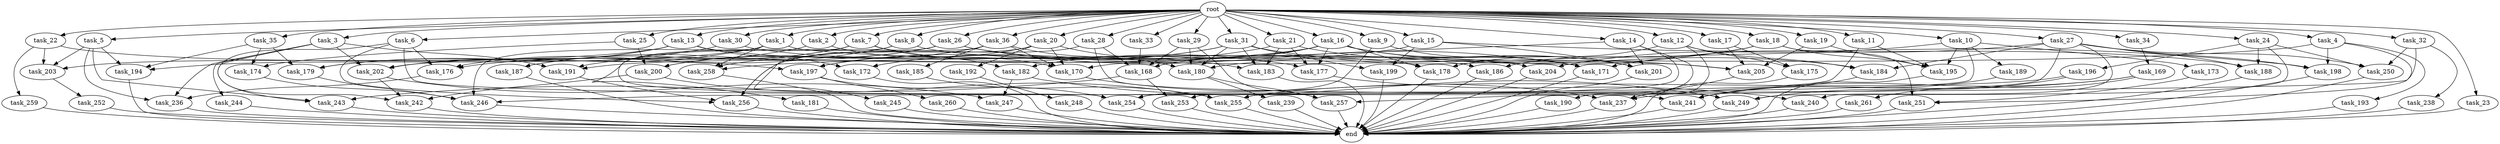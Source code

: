 digraph G {
  task_8 [size="102.400000"];
  task_239 [size="3435973836.800000"];
  task_173 [size="69578470195.199997"];
  task_189 [size="69578470195.199997"];
  task_17 [size="102.400000"];
  task_261 [size="3435973836.800000"];
  task_204 [size="73014444032.000000"];
  task_242 [size="82463372083.200012"];
  task_35 [size="102.400000"];
  task_26 [size="102.400000"];
  task_15 [size="102.400000"];
  task_252 [size="69578470195.199997"];
  task_251 [size="53257594470.400002"];
  task_205 [size="107374182400.000000"];
  task_255 [size="117682103910.400009"];
  task_33 [size="102.400000"];
  task_186 [size="49821620633.600006"];
  task_181 [size="3435973836.800000"];
  task_241 [size="121118077747.200012"];
  task_176 [size="97066260889.600006"];
  task_13 [size="102.400000"];
  task_22 [size="102.400000"];
  task_5 [size="102.400000"];
  task_36 [size="102.400000"];
  task_200 [size="103079215104.000000"];
  task_201 [size="102220221644.800003"];
  task_6 [size="102.400000"];
  task_7 [size="102.400000"];
  task_240 [size="11166914969.600000"];
  task_30 [size="102.400000"];
  task_169 [size="3435973836.800000"];
  task_3 [size="102.400000"];
  task_179 [size="66142496358.400002"];
  task_187 [size="45526653337.600006"];
  task_188 [size="53257594470.400002"];
  task_236 [size="113387136614.400009"];
  task_183 [size="84181359001.600006"];
  task_193 [size="3435973836.800000"];
  task_247 [size="68719476736.000000"];
  task_259 [size="69578470195.199997"];
  task_191 [size="127990025420.800003"];
  task_260 [size="13743895347.200001"];
  task_175 [size="100502234726.400009"];
  task_253 [size="63565515980.800003"];
  task_202 [size="125413045043.200012"];
  root [size="0.000000"];
  task_182 [size="49821620633.600006"];
  task_258 [size="97066260889.600006"];
  task_245 [size="85899345920.000000"];
  task_21 [size="102.400000"];
  task_18 [size="102.400000"];
  task_180 [size="225056286310.400024"];
  task_31 [size="102.400000"];
  task_244 [size="54975581388.800003"];
  task_9 [size="102.400000"];
  task_237 [size="108233175859.200012"];
  task_1 [size="102.400000"];
  task_192 [size="7730941132.800000"];
  task_28 [size="102.400000"];
  task_174 [size="17179869184.000000"];
  task_177 [size="71296457113.600006"];
  task_171 [size="88476326297.600006"];
  task_185 [size="85899345920.000000"];
  task_34 [size="102.400000"];
  task_10 [size="102.400000"];
  task_178 [size="132284992716.800003"];
  task_194 [size="14602888806.400002"];
  task_2 [size="102.400000"];
  task_29 [size="102.400000"];
  end [size="0.000000"];
  task_184 [size="85040352460.800003"];
  task_197 [size="132284992716.800003"];
  task_16 [size="102.400000"];
  task_14 [size="102.400000"];
  task_24 [size="102.400000"];
  task_198 [size="42090679500.800003"];
  task_195 [size="167503724544.000000"];
  task_243 [size="32641751449.600002"];
  task_257 [size="53257594470.400002"];
  task_19 [size="102.400000"];
  task_32 [size="102.400000"];
  task_196 [size="42090679500.800003"];
  task_170 [size="221620312473.600006"];
  task_25 [size="102.400000"];
  task_4 [size="102.400000"];
  task_172 [size="131425999257.600006"];
  task_27 [size="102.400000"];
  task_254 [size="128849018880.000000"];
  task_23 [size="102.400000"];
  task_12 [size="102.400000"];
  task_256 [size="54116587929.600006"];
  task_168 [size="99643241267.200012"];
  task_11 [size="102.400000"];
  task_190 [size="42090679500.800003"];
  task_249 [size="135720966553.600006"];
  task_20 [size="102.400000"];
  task_250 [size="80745385164.800003"];
  task_246 [size="156336809574.399994"];
  task_203 [size="127990025420.800003"];
  task_199 [size="85899345920.000000"];
  task_238 [size="30923764531.200001"];
  task_248 [size="21474836480.000000"];

  task_8 -> task_204 [size="33554432.000000"];
  task_8 -> task_176 [size="33554432.000000"];
  task_8 -> task_254 [size="33554432.000000"];
  task_239 -> end [size="1.000000"];
  task_173 -> task_251 [size="75497472.000000"];
  task_189 -> task_241 [size="536870912.000000"];
  task_17 -> task_205 [size="301989888.000000"];
  task_17 -> task_175 [size="301989888.000000"];
  task_261 -> end [size="1.000000"];
  task_204 -> end [size="1.000000"];
  task_242 -> end [size="1.000000"];
  task_35 -> task_194 [size="33554432.000000"];
  task_35 -> task_174 [size="33554432.000000"];
  task_35 -> task_179 [size="33554432.000000"];
  task_26 -> task_188 [size="33554432.000000"];
  task_26 -> task_181 [size="33554432.000000"];
  task_26 -> task_171 [size="33554432.000000"];
  task_26 -> task_187 [size="33554432.000000"];
  task_26 -> task_200 [size="33554432.000000"];
  task_15 -> task_191 [size="301989888.000000"];
  task_15 -> task_201 [size="301989888.000000"];
  task_15 -> task_198 [size="301989888.000000"];
  task_15 -> task_199 [size="301989888.000000"];
  task_252 -> end [size="1.000000"];
  task_251 -> end [size="1.000000"];
  task_205 -> task_237 [size="209715200.000000"];
  task_255 -> end [size="1.000000"];
  task_33 -> task_168 [size="411041792.000000"];
  task_186 -> end [size="1.000000"];
  task_181 -> end [size="1.000000"];
  task_241 -> end [size="1.000000"];
  task_176 -> task_236 [size="536870912.000000"];
  task_13 -> task_202 [size="536870912.000000"];
  task_13 -> task_203 [size="536870912.000000"];
  task_13 -> task_179 [size="536870912.000000"];
  task_13 -> task_178 [size="536870912.000000"];
  task_13 -> task_172 [size="536870912.000000"];
  task_22 -> task_197 [size="679477248.000000"];
  task_22 -> task_259 [size="679477248.000000"];
  task_22 -> task_203 [size="679477248.000000"];
  task_5 -> task_194 [size="33554432.000000"];
  task_5 -> task_236 [size="33554432.000000"];
  task_5 -> task_243 [size="33554432.000000"];
  task_5 -> task_203 [size="33554432.000000"];
  task_36 -> task_185 [size="838860800.000000"];
  task_36 -> task_258 [size="838860800.000000"];
  task_36 -> task_200 [size="838860800.000000"];
  task_36 -> task_245 [size="838860800.000000"];
  task_36 -> task_170 [size="838860800.000000"];
  task_36 -> task_180 [size="838860800.000000"];
  task_200 -> task_242 [size="134217728.000000"];
  task_200 -> task_255 [size="134217728.000000"];
  task_201 -> end [size="1.000000"];
  task_6 -> task_241 [size="75497472.000000"];
  task_6 -> task_176 [size="75497472.000000"];
  task_6 -> task_256 [size="75497472.000000"];
  task_6 -> task_243 [size="75497472.000000"];
  task_7 -> task_191 [size="411041792.000000"];
  task_7 -> task_182 [size="411041792.000000"];
  task_7 -> task_246 [size="411041792.000000"];
  task_7 -> task_187 [size="411041792.000000"];
  task_7 -> task_177 [size="411041792.000000"];
  task_240 -> end [size="1.000000"];
  task_30 -> task_179 [size="75497472.000000"];
  task_30 -> task_186 [size="75497472.000000"];
  task_169 -> task_237 [size="33554432.000000"];
  task_169 -> task_241 [size="33554432.000000"];
  task_169 -> task_261 [size="33554432.000000"];
  task_3 -> task_191 [size="536870912.000000"];
  task_3 -> task_202 [size="536870912.000000"];
  task_3 -> task_236 [size="536870912.000000"];
  task_3 -> task_242 [size="536870912.000000"];
  task_3 -> task_244 [size="536870912.000000"];
  task_179 -> task_246 [size="134217728.000000"];
  task_187 -> end [size="1.000000"];
  task_188 -> end [size="1.000000"];
  task_236 -> end [size="1.000000"];
  task_183 -> end [size="1.000000"];
  task_193 -> end [size="1.000000"];
  task_247 -> end [size="1.000000"];
  task_259 -> end [size="1.000000"];
  task_191 -> task_256 [size="301989888.000000"];
  task_260 -> end [size="1.000000"];
  task_175 -> end [size="1.000000"];
  task_253 -> end [size="1.000000"];
  task_202 -> task_242 [size="134217728.000000"];
  task_202 -> task_247 [size="134217728.000000"];
  root -> task_8 [size="1.000000"];
  root -> task_14 [size="1.000000"];
  root -> task_24 [size="1.000000"];
  root -> task_13 [size="1.000000"];
  root -> task_17 [size="1.000000"];
  root -> task_21 [size="1.000000"];
  root -> task_18 [size="1.000000"];
  root -> task_22 [size="1.000000"];
  root -> task_31 [size="1.000000"];
  root -> task_9 [size="1.000000"];
  root -> task_5 [size="1.000000"];
  root -> task_36 [size="1.000000"];
  root -> task_32 [size="1.000000"];
  root -> task_26 [size="1.000000"];
  root -> task_15 [size="1.000000"];
  root -> task_6 [size="1.000000"];
  root -> task_4 [size="1.000000"];
  root -> task_25 [size="1.000000"];
  root -> task_30 [size="1.000000"];
  root -> task_34 [size="1.000000"];
  root -> task_3 [size="1.000000"];
  root -> task_19 [size="1.000000"];
  root -> task_10 [size="1.000000"];
  root -> task_23 [size="1.000000"];
  root -> task_12 [size="1.000000"];
  root -> task_1 [size="1.000000"];
  root -> task_33 [size="1.000000"];
  root -> task_2 [size="1.000000"];
  root -> task_29 [size="1.000000"];
  root -> task_20 [size="1.000000"];
  root -> task_35 [size="1.000000"];
  root -> task_7 [size="1.000000"];
  root -> task_27 [size="1.000000"];
  root -> task_11 [size="1.000000"];
  root -> task_28 [size="1.000000"];
  root -> task_16 [size="1.000000"];
  task_182 -> task_249 [size="536870912.000000"];
  task_182 -> task_247 [size="536870912.000000"];
  task_258 -> end [size="1.000000"];
  task_245 -> end [size="1.000000"];
  task_21 -> task_172 [size="209715200.000000"];
  task_21 -> task_183 [size="209715200.000000"];
  task_21 -> task_177 [size="209715200.000000"];
  task_21 -> task_201 [size="209715200.000000"];
  task_18 -> task_251 [size="411041792.000000"];
  task_18 -> task_195 [size="411041792.000000"];
  task_18 -> task_180 [size="411041792.000000"];
  task_18 -> task_186 [size="411041792.000000"];
  task_180 -> task_239 [size="33554432.000000"];
  task_180 -> task_257 [size="33554432.000000"];
  task_31 -> task_172 [size="536870912.000000"];
  task_31 -> task_183 [size="536870912.000000"];
  task_31 -> task_205 [size="536870912.000000"];
  task_31 -> task_180 [size="536870912.000000"];
  task_31 -> task_197 [size="536870912.000000"];
  task_31 -> task_199 [size="536870912.000000"];
  task_244 -> end [size="1.000000"];
  task_9 -> task_171 [size="679477248.000000"];
  task_9 -> task_254 [size="679477248.000000"];
  task_237 -> end [size="1.000000"];
  task_1 -> task_194 [size="75497472.000000"];
  task_1 -> task_202 [size="75497472.000000"];
  task_1 -> task_258 [size="75497472.000000"];
  task_1 -> task_205 [size="75497472.000000"];
  task_192 -> task_248 [size="209715200.000000"];
  task_28 -> task_249 [size="75497472.000000"];
  task_28 -> task_256 [size="75497472.000000"];
  task_28 -> task_168 [size="75497472.000000"];
  task_174 -> task_246 [size="679477248.000000"];
  task_177 -> task_240 [size="33554432.000000"];
  task_171 -> end [size="1.000000"];
  task_185 -> task_255 [size="33554432.000000"];
  task_34 -> task_169 [size="33554432.000000"];
  task_10 -> task_189 [size="679477248.000000"];
  task_10 -> task_255 [size="679477248.000000"];
  task_10 -> task_204 [size="679477248.000000"];
  task_10 -> task_173 [size="679477248.000000"];
  task_10 -> task_195 [size="679477248.000000"];
  task_178 -> end [size="1.000000"];
  task_194 -> end [size="1.000000"];
  task_2 -> task_170 [size="838860800.000000"];
  task_2 -> task_176 [size="838860800.000000"];
  task_29 -> task_257 [size="411041792.000000"];
  task_29 -> task_180 [size="411041792.000000"];
  task_29 -> task_168 [size="411041792.000000"];
  task_184 -> task_241 [size="536870912.000000"];
  task_197 -> task_260 [size="134217728.000000"];
  task_197 -> task_254 [size="134217728.000000"];
  task_16 -> task_177 [size="75497472.000000"];
  task_16 -> task_202 [size="75497472.000000"];
  task_16 -> task_182 [size="75497472.000000"];
  task_16 -> task_201 [size="75497472.000000"];
  task_16 -> task_184 [size="75497472.000000"];
  task_16 -> task_178 [size="75497472.000000"];
  task_16 -> task_168 [size="75497472.000000"];
  task_16 -> task_171 [size="75497472.000000"];
  task_14 -> task_190 [size="411041792.000000"];
  task_14 -> task_201 [size="411041792.000000"];
  task_14 -> task_170 [size="411041792.000000"];
  task_14 -> task_253 [size="411041792.000000"];
  task_24 -> task_188 [size="411041792.000000"];
  task_24 -> task_196 [size="411041792.000000"];
  task_24 -> task_250 [size="411041792.000000"];
  task_24 -> task_249 [size="411041792.000000"];
  task_198 -> end [size="1.000000"];
  task_195 -> end [size="1.000000"];
  task_243 -> end [size="1.000000"];
  task_257 -> end [size="1.000000"];
  task_19 -> task_205 [size="134217728.000000"];
  task_19 -> task_195 [size="134217728.000000"];
  task_32 -> task_250 [size="301989888.000000"];
  task_32 -> task_246 [size="301989888.000000"];
  task_32 -> task_238 [size="301989888.000000"];
  task_196 -> task_249 [size="301989888.000000"];
  task_196 -> task_255 [size="301989888.000000"];
  task_170 -> task_237 [size="134217728.000000"];
  task_25 -> task_174 [size="134217728.000000"];
  task_25 -> task_200 [size="134217728.000000"];
  task_4 -> task_251 [size="33554432.000000"];
  task_4 -> task_198 [size="33554432.000000"];
  task_4 -> task_258 [size="33554432.000000"];
  task_4 -> task_193 [size="33554432.000000"];
  task_172 -> end [size="1.000000"];
  task_27 -> task_257 [size="75497472.000000"];
  task_27 -> task_240 [size="75497472.000000"];
  task_27 -> task_188 [size="75497472.000000"];
  task_27 -> task_184 [size="75497472.000000"];
  task_27 -> task_250 [size="75497472.000000"];
  task_27 -> task_198 [size="75497472.000000"];
  task_27 -> task_171 [size="75497472.000000"];
  task_254 -> end [size="1.000000"];
  task_23 -> end [size="1.000000"];
  task_12 -> task_184 [size="679477248.000000"];
  task_12 -> task_175 [size="679477248.000000"];
  task_12 -> task_178 [size="679477248.000000"];
  task_12 -> task_237 [size="679477248.000000"];
  task_256 -> end [size="1.000000"];
  task_168 -> task_253 [size="209715200.000000"];
  task_168 -> task_243 [size="209715200.000000"];
  task_11 -> task_195 [size="411041792.000000"];
  task_11 -> task_254 [size="411041792.000000"];
  task_190 -> end [size="1.000000"];
  task_249 -> end [size="1.000000"];
  task_20 -> task_170 [size="75497472.000000"];
  task_20 -> task_197 [size="75497472.000000"];
  task_20 -> task_183 [size="75497472.000000"];
  task_20 -> task_256 [size="75497472.000000"];
  task_20 -> task_192 [size="75497472.000000"];
  task_250 -> end [size="1.000000"];
  task_246 -> end [size="1.000000"];
  task_203 -> task_252 [size="679477248.000000"];
  task_199 -> end [size="1.000000"];
  task_238 -> end [size="1.000000"];
  task_248 -> end [size="1.000000"];
}
